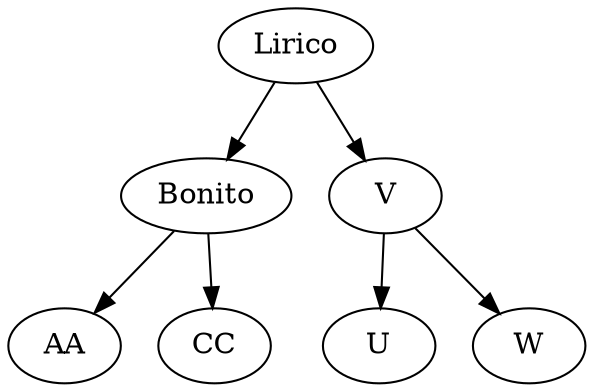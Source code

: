 digraph G {Lirico[label = "Lirico"];
Bonito[label = "Bonito"];
AA[label = "AA"];
CC[label = "CC"];
V[label = "V"];
U[label = "U"];
W[label = "W"];
Lirico->V;
Lirico->Bonito;
Bonito->CC;
Bonito->AA;
V->W;
V->U;
}